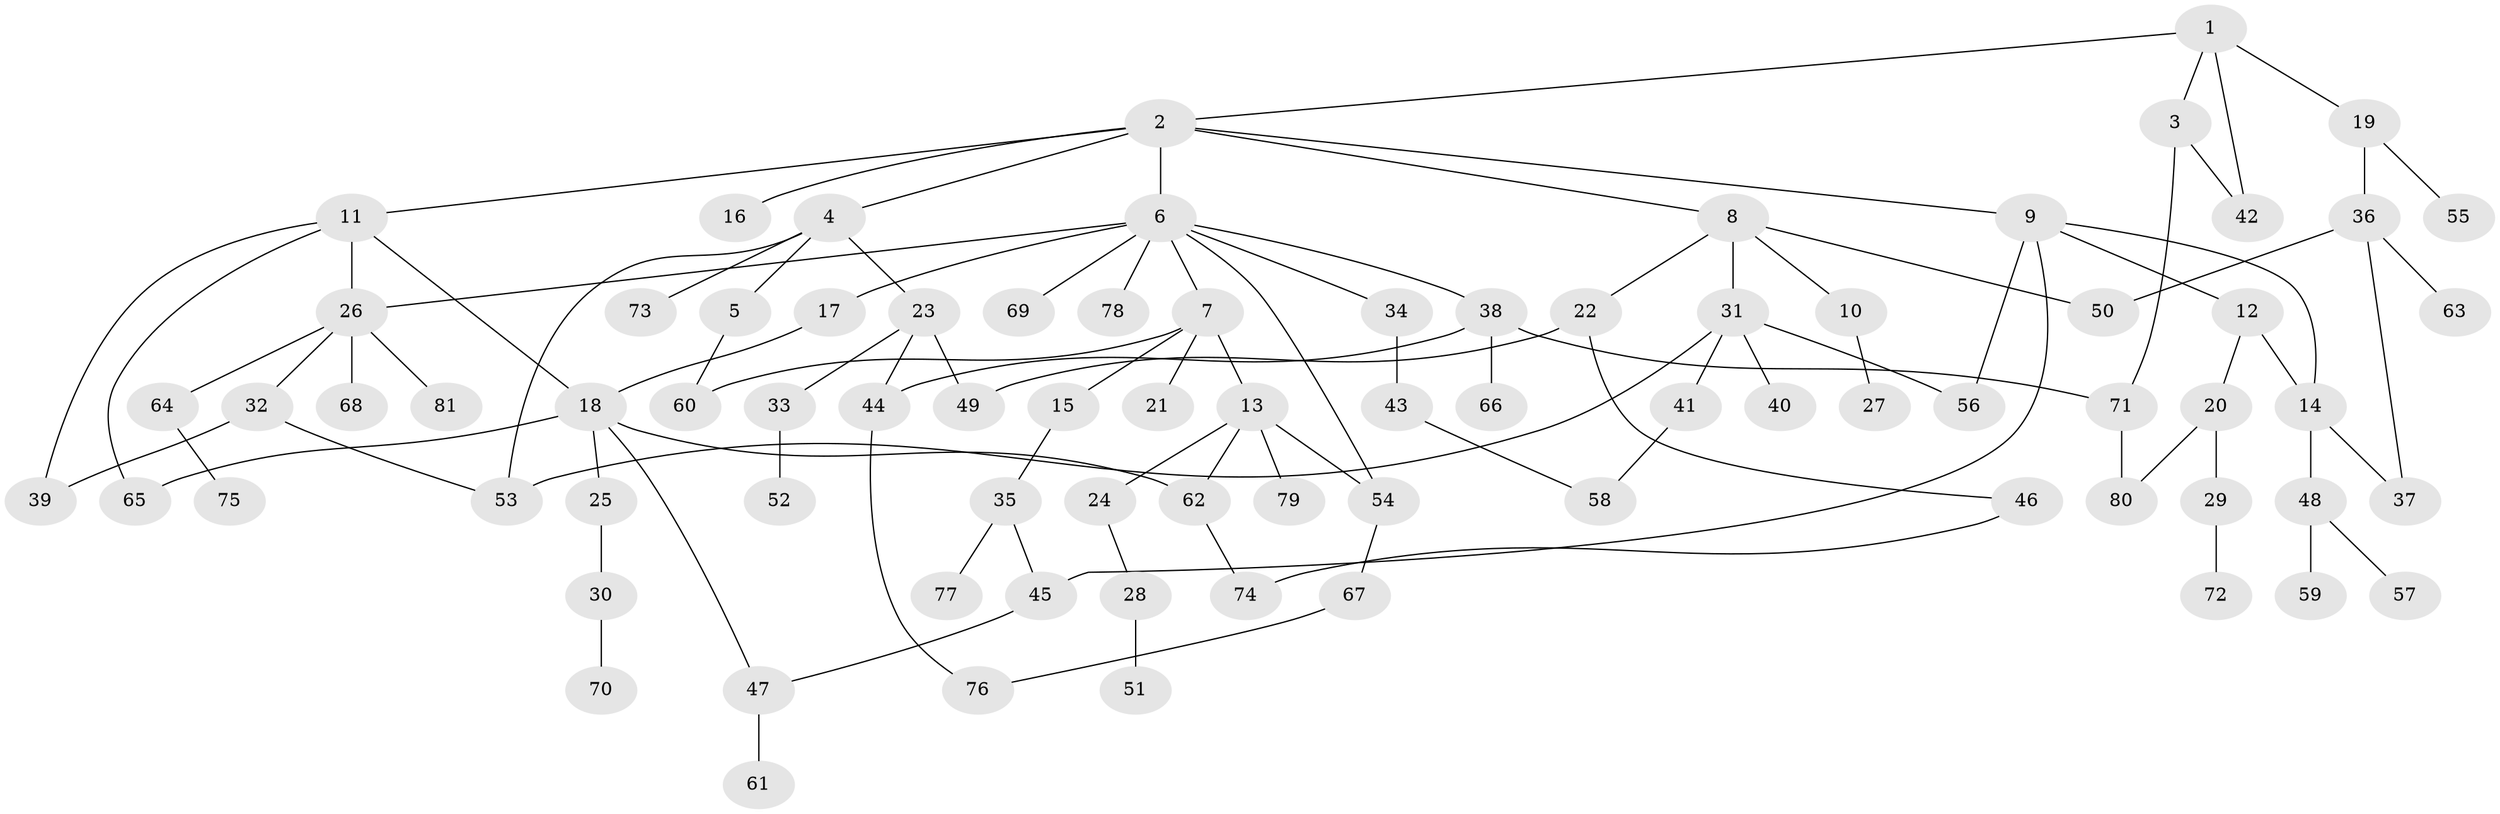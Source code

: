 // coarse degree distribution, {1: 0.2222222222222222, 9: 0.037037037037037035, 4: 0.25925925925925924, 3: 0.25925925925925924, 5: 0.1111111111111111, 2: 0.07407407407407407, 7: 0.037037037037037035}
// Generated by graph-tools (version 1.1) at 2025/36/03/04/25 23:36:12]
// undirected, 81 vertices, 103 edges
graph export_dot {
  node [color=gray90,style=filled];
  1;
  2;
  3;
  4;
  5;
  6;
  7;
  8;
  9;
  10;
  11;
  12;
  13;
  14;
  15;
  16;
  17;
  18;
  19;
  20;
  21;
  22;
  23;
  24;
  25;
  26;
  27;
  28;
  29;
  30;
  31;
  32;
  33;
  34;
  35;
  36;
  37;
  38;
  39;
  40;
  41;
  42;
  43;
  44;
  45;
  46;
  47;
  48;
  49;
  50;
  51;
  52;
  53;
  54;
  55;
  56;
  57;
  58;
  59;
  60;
  61;
  62;
  63;
  64;
  65;
  66;
  67;
  68;
  69;
  70;
  71;
  72;
  73;
  74;
  75;
  76;
  77;
  78;
  79;
  80;
  81;
  1 -- 2;
  1 -- 3;
  1 -- 19;
  1 -- 42;
  2 -- 4;
  2 -- 6;
  2 -- 8;
  2 -- 9;
  2 -- 11;
  2 -- 16;
  3 -- 42;
  3 -- 71;
  4 -- 5;
  4 -- 23;
  4 -- 73;
  4 -- 53;
  5 -- 60;
  6 -- 7;
  6 -- 17;
  6 -- 34;
  6 -- 38;
  6 -- 54;
  6 -- 69;
  6 -- 78;
  6 -- 26;
  7 -- 13;
  7 -- 15;
  7 -- 21;
  7 -- 60;
  8 -- 10;
  8 -- 22;
  8 -- 31;
  8 -- 50;
  9 -- 12;
  9 -- 14;
  9 -- 56;
  9 -- 45;
  10 -- 27;
  11 -- 26;
  11 -- 39;
  11 -- 18;
  11 -- 65;
  12 -- 20;
  12 -- 14;
  13 -- 24;
  13 -- 79;
  13 -- 54;
  13 -- 62;
  14 -- 48;
  14 -- 37;
  15 -- 35;
  17 -- 18;
  18 -- 25;
  18 -- 62;
  18 -- 65;
  18 -- 47;
  19 -- 36;
  19 -- 55;
  20 -- 29;
  20 -- 80;
  22 -- 46;
  22 -- 49;
  23 -- 33;
  23 -- 49;
  23 -- 44;
  24 -- 28;
  25 -- 30;
  26 -- 32;
  26 -- 64;
  26 -- 68;
  26 -- 81;
  28 -- 51;
  29 -- 72;
  30 -- 70;
  31 -- 40;
  31 -- 41;
  31 -- 53;
  31 -- 56;
  32 -- 39;
  32 -- 53;
  33 -- 52;
  34 -- 43;
  35 -- 45;
  35 -- 77;
  36 -- 37;
  36 -- 63;
  36 -- 50;
  38 -- 44;
  38 -- 66;
  38 -- 71;
  41 -- 58;
  43 -- 58;
  44 -- 76;
  45 -- 47;
  46 -- 74;
  47 -- 61;
  48 -- 57;
  48 -- 59;
  54 -- 67;
  62 -- 74;
  64 -- 75;
  67 -- 76;
  71 -- 80;
}
